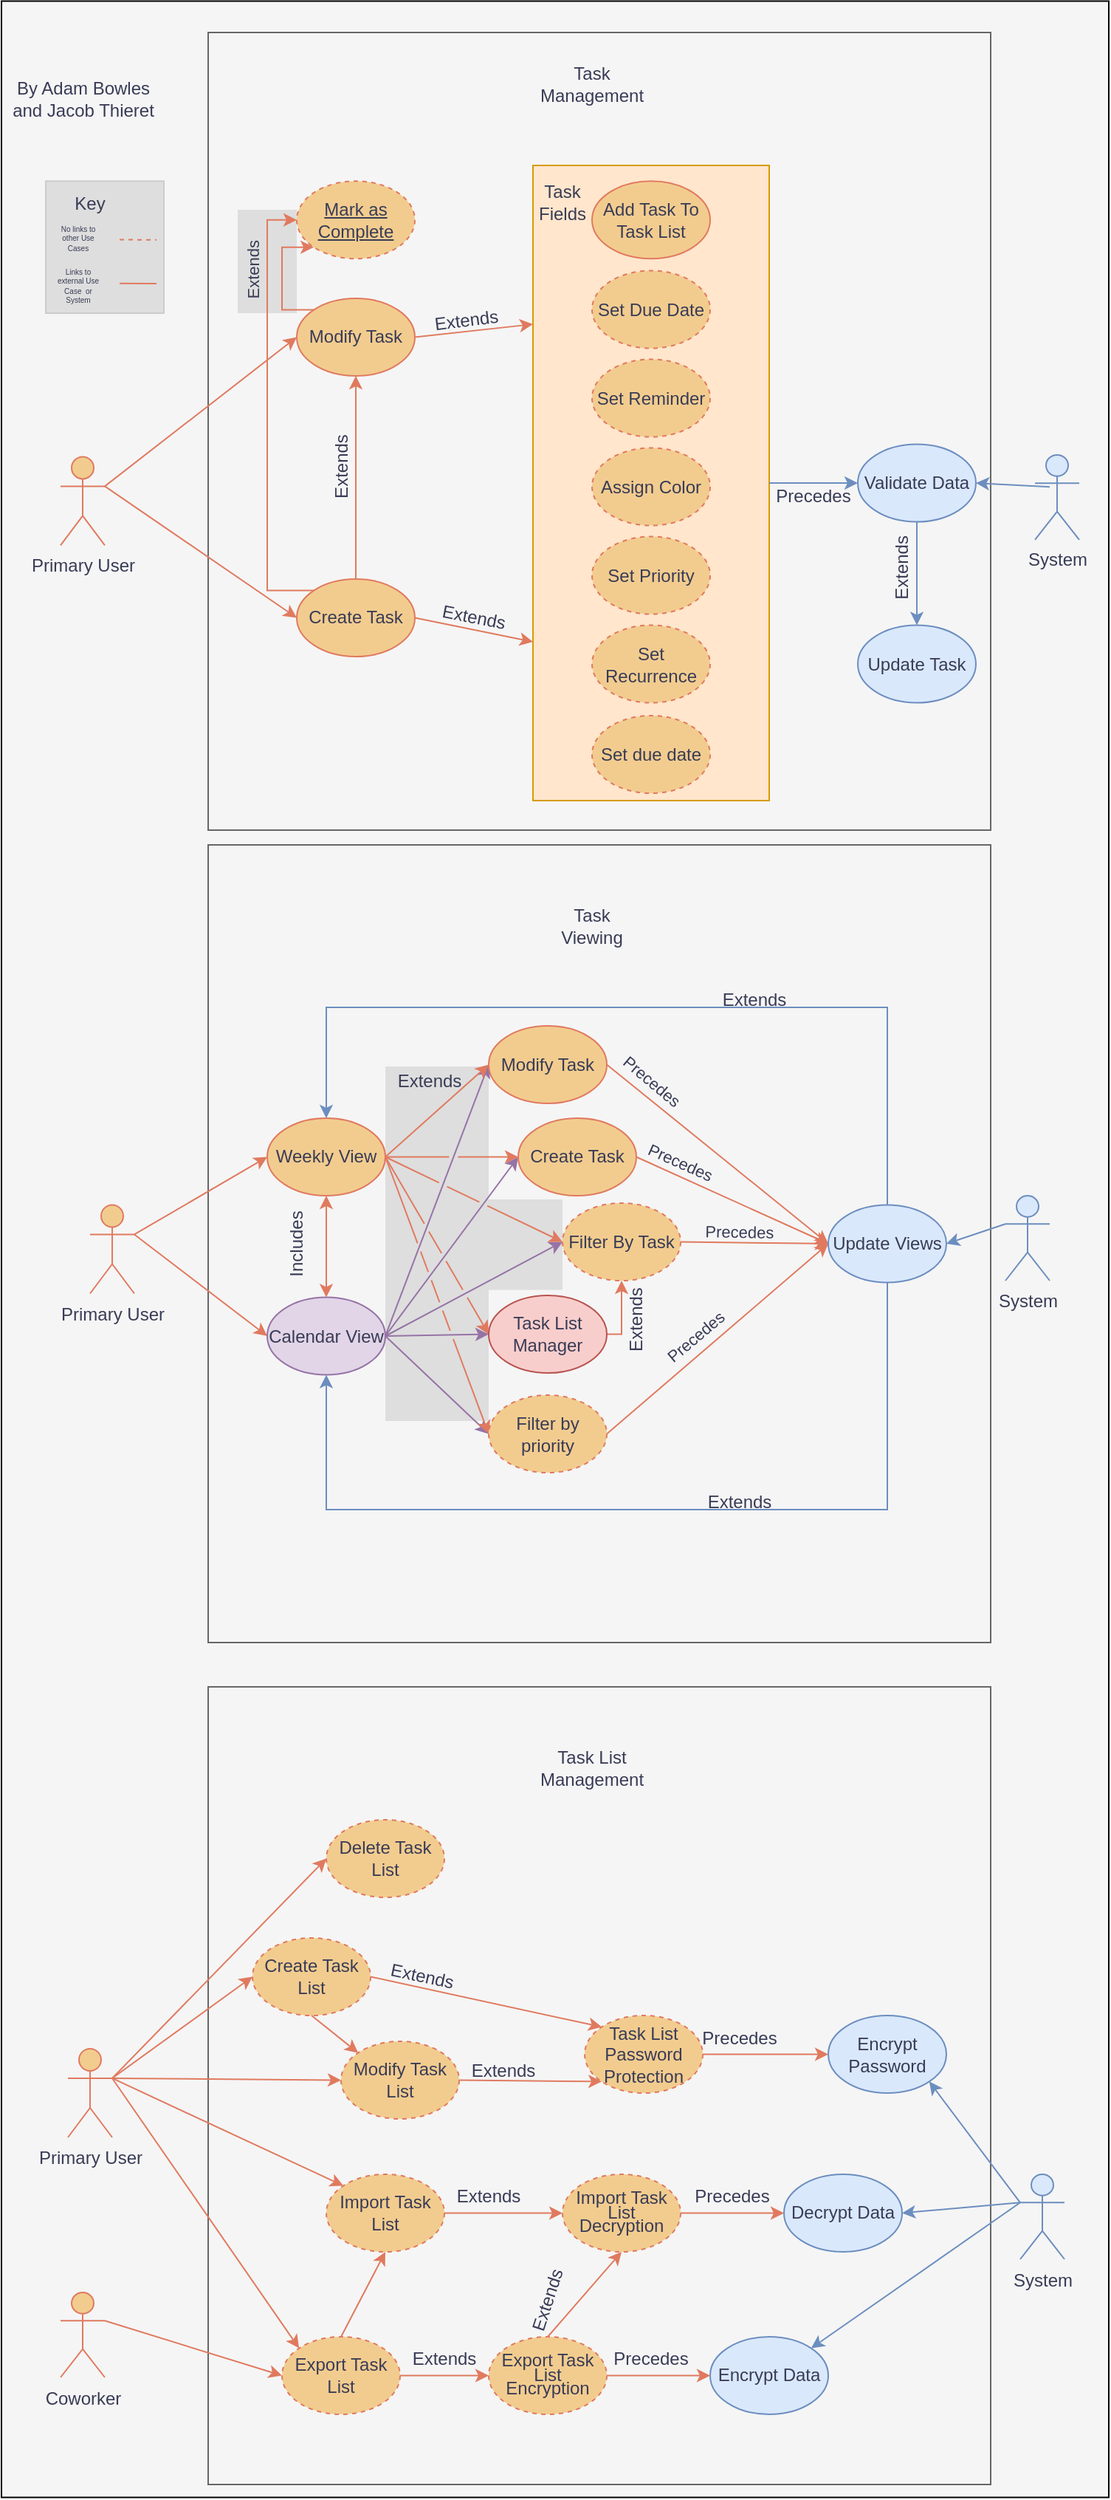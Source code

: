 <mxfile>
    <diagram name="Page-1" id="VKIfEj3mlDkRB5rRnX1B">
        <mxGraphModel dx="952" dy="1847" grid="1" gridSize="10" guides="1" tooltips="1" connect="1" arrows="1" fold="1" page="1" pageScale="1" pageWidth="850" pageHeight="1100" math="0" shadow="0">
            <root>
                <mxCell id="0"/>
                <mxCell id="1" parent="0"/>
                <mxCell id="zo8fXFX7OQxVQUgS2-ui-1" value="" style="rounded=0;whiteSpace=wrap;html=1;fillColor=#f5f5f5;fontColor=#333333;strokeColor=default;" parent="1" vertex="1">
                    <mxGeometry x="110" y="-11.25" width="750" height="1690" as="geometry"/>
                </mxCell>
                <mxCell id="Dv45MwDtuRTJTmWjP7hb-97" value="" style="rounded=0;whiteSpace=wrap;html=1;fillColor=#f5f5f5;fontColor=#333333;strokeColor=#666666;" parent="1" vertex="1">
                    <mxGeometry x="250" y="10" width="530" height="540" as="geometry"/>
                </mxCell>
                <mxCell id="Dv45MwDtuRTJTmWjP7hb-225" value="" style="rounded=0;whiteSpace=wrap;html=1;strokeColor=#d79b00;fillColor=#ffe6cc;" parent="1" vertex="1">
                    <mxGeometry x="470" y="100" width="160" height="430" as="geometry"/>
                </mxCell>
                <mxCell id="15" value="" style="rounded=0;whiteSpace=wrap;html=1;fillColor=#DEDEDE;fontColor=#333333;strokeColor=none;" vertex="1" parent="1">
                    <mxGeometry x="270" y="130" width="40" height="70" as="geometry"/>
                </mxCell>
                <mxCell id="Dv45MwDtuRTJTmWjP7hb-90" style="edgeStyle=none;rounded=0;orthogonalLoop=1;jettySize=auto;html=1;exitX=1;exitY=0.333;exitDx=0;exitDy=0;exitPerimeter=0;entryX=0;entryY=0.5;entryDx=0;entryDy=0;strokeColor=#E07A5F;fontColor=#393C56;fillColor=#F2CC8F;jumpStyle=gap;" parent="1" source="Dv45MwDtuRTJTmWjP7hb-3" target="Dv45MwDtuRTJTmWjP7hb-74" edge="1">
                    <mxGeometry relative="1" as="geometry"/>
                </mxCell>
                <mxCell id="Dv45MwDtuRTJTmWjP7hb-91" style="edgeStyle=none;rounded=0;orthogonalLoop=1;jettySize=auto;html=1;exitX=1;exitY=0.333;exitDx=0;exitDy=0;exitPerimeter=0;entryX=0;entryY=0.5;entryDx=0;entryDy=0;strokeColor=#E07A5F;fontColor=#393C56;fillColor=#F2CC8F;" parent="1" source="Dv45MwDtuRTJTmWjP7hb-3" target="Dv45MwDtuRTJTmWjP7hb-62" edge="1">
                    <mxGeometry relative="1" as="geometry"/>
                </mxCell>
                <mxCell id="Dv45MwDtuRTJTmWjP7hb-3" value="Primary User" style="shape=umlActor;verticalLabelPosition=bottom;verticalAlign=top;html=1;outlineConnect=0;labelBackgroundColor=none;fillColor=#F2CC8F;strokeColor=#E07A5F;fontColor=#393C56;" parent="1" vertex="1">
                    <mxGeometry x="150" y="297.19" width="30" height="60" as="geometry"/>
                </mxCell>
                <mxCell id="Dv45MwDtuRTJTmWjP7hb-89" style="edgeStyle=none;rounded=0;orthogonalLoop=1;jettySize=auto;html=1;exitX=0.5;exitY=0;exitDx=0;exitDy=0;entryX=0.5;entryY=1;entryDx=0;entryDy=0;strokeColor=#E07A5F;fontColor=#393C56;fillColor=#F2CC8F;" parent="1" source="Dv45MwDtuRTJTmWjP7hb-62" target="Dv45MwDtuRTJTmWjP7hb-74" edge="1">
                    <mxGeometry relative="1" as="geometry"/>
                </mxCell>
                <mxCell id="Dv45MwDtuRTJTmWjP7hb-221" style="edgeStyle=elbowEdgeStyle;rounded=0;orthogonalLoop=1;jettySize=auto;html=1;exitX=0;exitY=0;exitDx=0;exitDy=0;entryX=0;entryY=0.5;entryDx=0;entryDy=0;strokeColor=#E07A5F;fontColor=#393C56;startArrow=none;startFill=0;endArrow=classic;endFill=1;fillColor=#F2CC8F;" parent="1" source="Dv45MwDtuRTJTmWjP7hb-62" target="Dv45MwDtuRTJTmWjP7hb-73" edge="1">
                    <mxGeometry relative="1" as="geometry">
                        <Array as="points">
                            <mxPoint x="290" y="360"/>
                            <mxPoint x="280" y="210"/>
                            <mxPoint x="290" y="320"/>
                        </Array>
                    </mxGeometry>
                </mxCell>
                <mxCell id="14" value="Extends" style="edgeLabel;html=1;align=center;verticalAlign=middle;resizable=0;points=[];fontColor=#393C56;labelBackgroundColor=none;rotation=-90;" vertex="1" connectable="0" parent="Dv45MwDtuRTJTmWjP7hb-221">
                    <mxGeometry x="0.577" y="-3" relative="1" as="geometry">
                        <mxPoint x="-13" y="-10" as="offset"/>
                    </mxGeometry>
                </mxCell>
                <mxCell id="Dv45MwDtuRTJTmWjP7hb-229" style="edgeStyle=none;rounded=0;orthogonalLoop=1;jettySize=auto;html=1;exitX=1;exitY=0.5;exitDx=0;exitDy=0;entryX=0;entryY=0.75;entryDx=0;entryDy=0;strokeColor=#E07A5F;fontColor=#393C56;startArrow=none;startFill=0;endArrow=classic;endFill=1;fillColor=#F2CC8F;" parent="1" source="Dv45MwDtuRTJTmWjP7hb-62" target="Dv45MwDtuRTJTmWjP7hb-225" edge="1">
                    <mxGeometry relative="1" as="geometry"/>
                </mxCell>
                <mxCell id="Dv45MwDtuRTJTmWjP7hb-62" value="Create Task" style="ellipse;whiteSpace=wrap;html=1;strokeColor=#E07A5F;fontColor=#393C56;fillColor=#F2CC8F;" parent="1" vertex="1">
                    <mxGeometry x="310" y="380" width="80" height="52.5" as="geometry"/>
                </mxCell>
                <mxCell id="Dv45MwDtuRTJTmWjP7hb-63" value="Set due date" style="ellipse;whiteSpace=wrap;html=1;strokeColor=#E07A5F;fontColor=#393C56;fillColor=#F2CC8F;dashed=1;" parent="1" vertex="1">
                    <mxGeometry x="510" y="472.5" width="80" height="52.5" as="geometry"/>
                </mxCell>
                <mxCell id="Dv45MwDtuRTJTmWjP7hb-66" value="Set Recurrence" style="ellipse;whiteSpace=wrap;html=1;strokeColor=#E07A5F;fontColor=#393C56;fillColor=#F2CC8F;dashed=1;" parent="1" vertex="1">
                    <mxGeometry x="510" y="411.25" width="80" height="52.5" as="geometry"/>
                </mxCell>
                <mxCell id="Dv45MwDtuRTJTmWjP7hb-68" value="Set Priority" style="ellipse;whiteSpace=wrap;html=1;strokeColor=#E07A5F;fontColor=#393C56;fillColor=#F2CC8F;dashed=1;" parent="1" vertex="1">
                    <mxGeometry x="510" y="351.25" width="80" height="52.5" as="geometry"/>
                </mxCell>
                <mxCell id="Dv45MwDtuRTJTmWjP7hb-69" value="Assign Color" style="ellipse;whiteSpace=wrap;html=1;strokeColor=#E07A5F;fontColor=#393C56;fillColor=#F2CC8F;dashed=1;" parent="1" vertex="1">
                    <mxGeometry x="510" y="291.25" width="80" height="52.5" as="geometry"/>
                </mxCell>
                <mxCell id="Dv45MwDtuRTJTmWjP7hb-70" value="Set Reminder" style="ellipse;whiteSpace=wrap;html=1;strokeColor=#E07A5F;fontColor=#393C56;fillColor=#F2CC8F;dashed=1;" parent="1" vertex="1">
                    <mxGeometry x="510" y="231.25" width="80" height="52.5" as="geometry"/>
                </mxCell>
                <mxCell id="Dv45MwDtuRTJTmWjP7hb-71" value="Set Due Date" style="ellipse;whiteSpace=wrap;html=1;strokeColor=#E07A5F;fontColor=#393C56;fillColor=#F2CC8F;dashed=1;" parent="1" vertex="1">
                    <mxGeometry x="510" y="171.25" width="80" height="52.5" as="geometry"/>
                </mxCell>
                <mxCell id="Dv45MwDtuRTJTmWjP7hb-72" value="Add Task To Task List" style="ellipse;whiteSpace=wrap;html=1;strokeColor=#E07A5F;fontColor=#393C56;fillColor=#F2CC8F;" parent="1" vertex="1">
                    <mxGeometry x="510" y="110.63" width="80" height="52.5" as="geometry"/>
                </mxCell>
                <mxCell id="Dv45MwDtuRTJTmWjP7hb-73" value="Mark as Complete" style="ellipse;whiteSpace=wrap;html=1;strokeColor=#E07A5F;fontColor=#393C56;fillColor=#F2CC8F;fontStyle=4;dashed=1;" parent="1" vertex="1">
                    <mxGeometry x="310" y="110.63" width="80" height="52.5" as="geometry"/>
                </mxCell>
                <mxCell id="Dv45MwDtuRTJTmWjP7hb-222" style="edgeStyle=elbowEdgeStyle;rounded=0;orthogonalLoop=1;jettySize=auto;html=1;exitX=0;exitY=0;exitDx=0;exitDy=0;strokeColor=#E07A5F;fontColor=#393C56;startArrow=none;startFill=0;endArrow=classic;endFill=1;fillColor=#F2CC8F;entryX=0;entryY=1;entryDx=0;entryDy=0;" parent="1" source="Dv45MwDtuRTJTmWjP7hb-74" target="Dv45MwDtuRTJTmWjP7hb-73" edge="1">
                    <mxGeometry relative="1" as="geometry">
                        <mxPoint x="310.0" y="210" as="targetPoint"/>
                        <Array as="points">
                            <mxPoint x="300" y="180"/>
                        </Array>
                    </mxGeometry>
                </mxCell>
                <mxCell id="Dv45MwDtuRTJTmWjP7hb-227" style="rounded=0;orthogonalLoop=1;jettySize=auto;html=1;exitX=1;exitY=0.5;exitDx=0;exitDy=0;entryX=0;entryY=0.25;entryDx=0;entryDy=0;strokeColor=#E07A5F;fontColor=#393C56;startArrow=none;startFill=0;endArrow=classic;endFill=1;fillColor=#F2CC8F;" parent="1" source="Dv45MwDtuRTJTmWjP7hb-74" target="Dv45MwDtuRTJTmWjP7hb-225" edge="1">
                    <mxGeometry relative="1" as="geometry"/>
                </mxCell>
                <mxCell id="Dv45MwDtuRTJTmWjP7hb-74" value="&lt;font color=&quot;#393c56&quot;&gt;Modify Task&lt;/font&gt;" style="ellipse;whiteSpace=wrap;html=1;strokeColor=#E07A5F;fillColor=#F2CC8F;fontColor=#393C56;" parent="1" vertex="1">
                    <mxGeometry x="310" y="190" width="80" height="52.5" as="geometry"/>
                </mxCell>
                <mxCell id="Dv45MwDtuRTJTmWjP7hb-98" value="Task Management" style="text;html=1;strokeColor=none;fillColor=none;align=center;verticalAlign=middle;whiteSpace=wrap;rounded=0;fontColor=#393C56;" parent="1" vertex="1">
                    <mxGeometry x="480" y="30" width="60" height="30" as="geometry"/>
                </mxCell>
                <mxCell id="Dv45MwDtuRTJTmWjP7hb-105" value="" style="rounded=0;whiteSpace=wrap;html=1;fillColor=#f5f5f5;fontColor=#333333;strokeColor=#666666;" parent="1" vertex="1">
                    <mxGeometry x="250" y="560" width="530" height="540" as="geometry"/>
                </mxCell>
                <mxCell id="Dv45MwDtuRTJTmWjP7hb-106" value="Task Viewing" style="text;html=1;strokeColor=none;fillColor=none;align=center;verticalAlign=middle;whiteSpace=wrap;rounded=0;fontColor=#393C56;" parent="1" vertex="1">
                    <mxGeometry x="480" y="600" width="60" height="30" as="geometry"/>
                </mxCell>
                <mxCell id="2" value="" style="rounded=0;whiteSpace=wrap;html=1;fillColor=#DEDEDE;fontColor=#333333;strokeColor=none;" vertex="1" parent="1">
                    <mxGeometry x="420" y="800" width="70" height="61.25" as="geometry"/>
                </mxCell>
                <mxCell id="Dv45MwDtuRTJTmWjP7hb-126" style="edgeStyle=none;rounded=1;orthogonalLoop=1;jettySize=auto;html=1;exitX=1;exitY=0.333;exitDx=0;exitDy=0;exitPerimeter=0;entryX=0;entryY=0.5;entryDx=0;entryDy=0;strokeColor=#E07A5F;fontColor=#393C56;startArrow=none;startFill=0;fillColor=#F2CC8F;jumpStyle=gap;" parent="1" source="Dv45MwDtuRTJTmWjP7hb-107" target="Dv45MwDtuRTJTmWjP7hb-109" edge="1">
                    <mxGeometry relative="1" as="geometry"/>
                </mxCell>
                <mxCell id="Dv45MwDtuRTJTmWjP7hb-127" style="edgeStyle=none;rounded=1;orthogonalLoop=1;jettySize=auto;html=1;exitX=1;exitY=0.333;exitDx=0;exitDy=0;exitPerimeter=0;entryX=0;entryY=0.5;entryDx=0;entryDy=0;strokeColor=#E07A5F;fontColor=#393C56;startArrow=none;startFill=0;fillColor=#F2CC8F;" parent="1" source="Dv45MwDtuRTJTmWjP7hb-107" target="Dv45MwDtuRTJTmWjP7hb-108" edge="1">
                    <mxGeometry relative="1" as="geometry"/>
                </mxCell>
                <mxCell id="Dv45MwDtuRTJTmWjP7hb-107" value="Primary User" style="shape=umlActor;verticalLabelPosition=bottom;verticalAlign=top;html=1;outlineConnect=0;labelBackgroundColor=none;fillColor=#F2CC8F;strokeColor=#E07A5F;fontColor=#393C56;" parent="1" vertex="1">
                    <mxGeometry x="170" y="803.75" width="30" height="60" as="geometry"/>
                </mxCell>
                <mxCell id="a6VTtxVTpwLwu77wF2ku-10" value="" style="rounded=0;whiteSpace=wrap;html=1;fillColor=#DEDEDE;fontColor=#333333;strokeColor=none;" parent="1" vertex="1">
                    <mxGeometry x="370" y="710" width="70" height="240" as="geometry"/>
                </mxCell>
                <mxCell id="Dv45MwDtuRTJTmWjP7hb-121" style="edgeStyle=none;rounded=1;orthogonalLoop=1;jettySize=auto;html=1;exitX=1;exitY=0.5;exitDx=0;exitDy=0;entryX=0;entryY=0.5;entryDx=0;entryDy=0;strokeColor=#9673a6;fontColor=#393C56;startArrow=none;startFill=0;fillColor=#e1d5e7;" parent="1" source="Dv45MwDtuRTJTmWjP7hb-108" target="Dv45MwDtuRTJTmWjP7hb-114" edge="1">
                    <mxGeometry relative="1" as="geometry"/>
                </mxCell>
                <mxCell id="Dv45MwDtuRTJTmWjP7hb-122" style="edgeStyle=none;rounded=1;orthogonalLoop=1;jettySize=auto;html=1;exitX=1;exitY=0.5;exitDx=0;exitDy=0;strokeColor=#9673a6;fontColor=#393C56;startArrow=none;startFill=0;fillColor=#e1d5e7;entryX=0;entryY=0.5;entryDx=0;entryDy=0;" parent="1" source="Dv45MwDtuRTJTmWjP7hb-108" edge="1" target="Dv45MwDtuRTJTmWjP7hb-113">
                    <mxGeometry relative="1" as="geometry">
                        <mxPoint x="440" y="770.0" as="targetPoint"/>
                    </mxGeometry>
                </mxCell>
                <mxCell id="Dv45MwDtuRTJTmWjP7hb-123" style="edgeStyle=none;rounded=1;orthogonalLoop=1;jettySize=auto;html=1;exitX=1;exitY=0.5;exitDx=0;exitDy=0;entryX=0;entryY=0.5;entryDx=0;entryDy=0;strokeColor=#9673a6;fontColor=#393C56;startArrow=none;startFill=0;fillColor=#e1d5e7;" parent="1" source="Dv45MwDtuRTJTmWjP7hb-108" target="Dv45MwDtuRTJTmWjP7hb-111" edge="1">
                    <mxGeometry relative="1" as="geometry"/>
                </mxCell>
                <mxCell id="Dv45MwDtuRTJTmWjP7hb-124" style="edgeStyle=none;rounded=1;orthogonalLoop=1;jettySize=auto;html=1;exitX=1;exitY=0.5;exitDx=0;exitDy=0;entryX=0;entryY=0.5;entryDx=0;entryDy=0;strokeColor=#9673a6;fontColor=#393C56;startArrow=none;startFill=0;fillColor=#e1d5e7;" parent="1" source="Dv45MwDtuRTJTmWjP7hb-108" target="Dv45MwDtuRTJTmWjP7hb-110" edge="1">
                    <mxGeometry relative="1" as="geometry"/>
                </mxCell>
                <mxCell id="Dv45MwDtuRTJTmWjP7hb-125" style="edgeStyle=none;rounded=1;orthogonalLoop=1;jettySize=auto;html=1;exitX=1;exitY=0.5;exitDx=0;exitDy=0;entryX=0;entryY=0.5;entryDx=0;entryDy=0;strokeColor=#9673a6;fontColor=#393C56;startArrow=none;startFill=0;fillColor=#e1d5e7;" parent="1" source="Dv45MwDtuRTJTmWjP7hb-108" target="Dv45MwDtuRTJTmWjP7hb-112" edge="1">
                    <mxGeometry relative="1" as="geometry"/>
                </mxCell>
                <mxCell id="Dv45MwDtuRTJTmWjP7hb-108" value="&lt;font color=&quot;#393c56&quot;&gt;Calendar View&lt;/font&gt;" style="ellipse;whiteSpace=wrap;html=1;strokeColor=#9673a6;fillColor=#e1d5e7;" parent="1" vertex="1">
                    <mxGeometry x="290" y="866.25" width="80" height="52.5" as="geometry"/>
                </mxCell>
                <mxCell id="Dv45MwDtuRTJTmWjP7hb-115" style="edgeStyle=none;rounded=0;orthogonalLoop=1;jettySize=auto;html=1;exitX=1;exitY=0.5;exitDx=0;exitDy=0;entryX=0;entryY=0.5;entryDx=0;entryDy=0;strokeColor=#E07A5F;fontColor=#393C56;fillColor=#F2CC8F;" parent="1" source="Dv45MwDtuRTJTmWjP7hb-109" target="Dv45MwDtuRTJTmWjP7hb-114" edge="1">
                    <mxGeometry relative="1" as="geometry"/>
                </mxCell>
                <mxCell id="Dv45MwDtuRTJTmWjP7hb-116" style="edgeStyle=none;rounded=0;orthogonalLoop=1;jettySize=auto;html=1;exitX=1;exitY=0.5;exitDx=0;exitDy=0;entryX=0;entryY=0.5;entryDx=0;entryDy=0;strokeColor=#E07A5F;fontColor=#393C56;fillColor=#F2CC8F;jumpStyle=gap;" parent="1" source="Dv45MwDtuRTJTmWjP7hb-109" target="Dv45MwDtuRTJTmWjP7hb-113" edge="1">
                    <mxGeometry relative="1" as="geometry"/>
                </mxCell>
                <mxCell id="Dv45MwDtuRTJTmWjP7hb-117" style="edgeStyle=none;rounded=0;orthogonalLoop=1;jettySize=auto;html=1;exitX=1;exitY=0.5;exitDx=0;exitDy=0;entryX=0;entryY=0.5;entryDx=0;entryDy=0;strokeColor=#E07A5F;fontColor=#393C56;fillColor=#F2CC8F;jumpStyle=gap;" parent="1" source="Dv45MwDtuRTJTmWjP7hb-109" target="Dv45MwDtuRTJTmWjP7hb-111" edge="1">
                    <mxGeometry relative="1" as="geometry"/>
                </mxCell>
                <mxCell id="Dv45MwDtuRTJTmWjP7hb-118" style="edgeStyle=none;rounded=0;orthogonalLoop=1;jettySize=auto;html=1;exitX=1;exitY=0.5;exitDx=0;exitDy=0;entryX=0;entryY=0.5;entryDx=0;entryDy=0;strokeColor=#E07A5F;fontColor=#393C56;fillColor=#F2CC8F;jumpStyle=gap;" parent="1" source="Dv45MwDtuRTJTmWjP7hb-109" target="Dv45MwDtuRTJTmWjP7hb-110" edge="1">
                    <mxGeometry relative="1" as="geometry"/>
                </mxCell>
                <mxCell id="Dv45MwDtuRTJTmWjP7hb-119" style="edgeStyle=none;rounded=0;orthogonalLoop=1;jettySize=auto;html=1;exitX=1;exitY=0.5;exitDx=0;exitDy=0;entryX=0;entryY=0.5;entryDx=0;entryDy=0;strokeColor=#E07A5F;fontColor=#393C56;fillColor=#F2CC8F;jumpStyle=gap;" parent="1" source="Dv45MwDtuRTJTmWjP7hb-109" target="Dv45MwDtuRTJTmWjP7hb-112" edge="1">
                    <mxGeometry relative="1" as="geometry"/>
                </mxCell>
                <mxCell id="Dv45MwDtuRTJTmWjP7hb-120" style="edgeStyle=none;rounded=0;orthogonalLoop=1;jettySize=auto;html=1;exitX=0.5;exitY=1;exitDx=0;exitDy=0;entryX=0.5;entryY=0;entryDx=0;entryDy=0;strokeColor=#E07A5F;fontColor=#393C56;fillColor=#F2CC8F;startArrow=classic;startFill=1;" parent="1" source="Dv45MwDtuRTJTmWjP7hb-109" target="Dv45MwDtuRTJTmWjP7hb-108" edge="1">
                    <mxGeometry relative="1" as="geometry"/>
                </mxCell>
                <mxCell id="Dv45MwDtuRTJTmWjP7hb-109" value="Weekly View" style="ellipse;whiteSpace=wrap;html=1;strokeColor=#E07A5F;fontColor=#393C56;fillColor=#F2CC8F;" parent="1" vertex="1">
                    <mxGeometry x="290" y="745" width="80" height="52.5" as="geometry"/>
                </mxCell>
                <mxCell id="Dv45MwDtuRTJTmWjP7hb-128" style="edgeStyle=orthogonalEdgeStyle;rounded=0;orthogonalLoop=1;jettySize=auto;html=1;exitX=1;exitY=0.5;exitDx=0;exitDy=0;entryX=0.5;entryY=1;entryDx=0;entryDy=0;strokeColor=#E07A5F;fontColor=#393C56;startArrow=none;startFill=0;fillColor=#F2CC8F;" parent="1" source="Dv45MwDtuRTJTmWjP7hb-110" target="Dv45MwDtuRTJTmWjP7hb-111" edge="1">
                    <mxGeometry relative="1" as="geometry"/>
                </mxCell>
                <mxCell id="Dv45MwDtuRTJTmWjP7hb-110" value="&lt;font color=&quot;#393c56&quot;&gt;Task List Manager&lt;/font&gt;" style="ellipse;whiteSpace=wrap;html=1;strokeColor=#b85450;fillColor=#f8cecc;" parent="1" vertex="1">
                    <mxGeometry x="440" y="865" width="80" height="52.5" as="geometry"/>
                </mxCell>
                <mxCell id="Dv45MwDtuRTJTmWjP7hb-238" value="" style="edgeStyle=none;rounded=0;orthogonalLoop=1;jettySize=auto;html=1;exitX=1;exitY=0.5;exitDx=0;exitDy=0;strokeColor=#E07A5F;fontColor=#393C56;startArrow=none;startFill=0;endArrow=classic;endFill=1;fillColor=#F2CC8F;entryX=0;entryY=0.5;entryDx=0;entryDy=0;" parent="1" source="Dv45MwDtuRTJTmWjP7hb-111" target="Dv45MwDtuRTJTmWjP7hb-235" edge="1">
                    <mxGeometry relative="1" as="geometry">
                        <mxPoint x="630" y="829.174" as="targetPoint"/>
                    </mxGeometry>
                </mxCell>
                <mxCell id="Dv45MwDtuRTJTmWjP7hb-111" value="Filter By Task" style="ellipse;whiteSpace=wrap;html=1;strokeColor=#E07A5F;fontColor=#393C56;fillColor=#F2CC8F;dashed=1;" parent="1" vertex="1">
                    <mxGeometry x="490" y="802.5" width="80" height="52.5" as="geometry"/>
                </mxCell>
                <mxCell id="Dv45MwDtuRTJTmWjP7hb-239" value="" style="edgeStyle=none;rounded=0;orthogonalLoop=1;jettySize=auto;html=1;exitX=1;exitY=0.5;exitDx=0;exitDy=0;entryX=0;entryY=0.5;entryDx=0;entryDy=0;strokeColor=#E07A5F;fontColor=#393C56;startArrow=none;startFill=0;endArrow=classic;endFill=1;fillColor=#F2CC8F;" parent="1" source="Dv45MwDtuRTJTmWjP7hb-112" target="Dv45MwDtuRTJTmWjP7hb-235" edge="1">
                    <mxGeometry relative="1" as="geometry"/>
                </mxCell>
                <mxCell id="Dv45MwDtuRTJTmWjP7hb-112" value="Filter by priority" style="ellipse;whiteSpace=wrap;html=1;strokeColor=#E07A5F;fontColor=#393C56;fillColor=#F2CC8F;dashed=1;" parent="1" vertex="1">
                    <mxGeometry x="440" y="932.5" width="80" height="52.5" as="geometry"/>
                </mxCell>
                <mxCell id="Dv45MwDtuRTJTmWjP7hb-237" style="edgeStyle=none;rounded=0;orthogonalLoop=1;jettySize=auto;html=1;exitX=1;exitY=0.5;exitDx=0;exitDy=0;entryX=0;entryY=0.5;entryDx=0;entryDy=0;strokeColor=#E07A5F;fontColor=#393C56;startArrow=none;startFill=0;endArrow=classic;endFill=1;fillColor=#F2CC8F;" parent="1" source="Dv45MwDtuRTJTmWjP7hb-113" target="Dv45MwDtuRTJTmWjP7hb-235" edge="1">
                    <mxGeometry relative="1" as="geometry"/>
                </mxCell>
                <mxCell id="Dv45MwDtuRTJTmWjP7hb-113" value="&lt;font color=&quot;#393c56&quot;&gt;Create Task&lt;/font&gt;" style="ellipse;whiteSpace=wrap;html=1;strokeColor=#E07A5F;fillColor=#F2CC8F;fontColor=#393C56;" parent="1" vertex="1">
                    <mxGeometry x="460" y="745" width="80" height="52.5" as="geometry"/>
                </mxCell>
                <mxCell id="Dv45MwDtuRTJTmWjP7hb-236" style="edgeStyle=none;rounded=0;orthogonalLoop=1;jettySize=auto;html=1;exitX=1;exitY=0.5;exitDx=0;exitDy=0;entryX=0;entryY=0.5;entryDx=0;entryDy=0;strokeColor=#E07A5F;fontColor=#393C56;startArrow=none;startFill=0;endArrow=classic;endFill=1;fillColor=#F2CC8F;" parent="1" source="Dv45MwDtuRTJTmWjP7hb-114" target="Dv45MwDtuRTJTmWjP7hb-235" edge="1">
                    <mxGeometry relative="1" as="geometry"/>
                </mxCell>
                <mxCell id="Dv45MwDtuRTJTmWjP7hb-249" value="&lt;span style=&quot;&quot;&gt;Precedes&lt;/span&gt;" style="edgeLabel;html=1;align=center;verticalAlign=middle;resizable=0;points=[];fontColor=#393C56;labelBackgroundColor=none;rotation=40;" parent="Dv45MwDtuRTJTmWjP7hb-236" vertex="1" connectable="0">
                    <mxGeometry x="-0.335" y="4" relative="1" as="geometry">
                        <mxPoint x="-22" y="-26" as="offset"/>
                    </mxGeometry>
                </mxCell>
                <mxCell id="Dv45MwDtuRTJTmWjP7hb-114" value="&lt;font color=&quot;#393c56&quot;&gt;Modify Task&lt;/font&gt;" style="ellipse;whiteSpace=wrap;html=1;strokeColor=#E07A5F;fillColor=#F2CC8F;fontColor=#393C56;" parent="1" vertex="1">
                    <mxGeometry x="440" y="682.5" width="80" height="52.5" as="geometry"/>
                </mxCell>
                <mxCell id="Dv45MwDtuRTJTmWjP7hb-129" value="" style="rounded=0;whiteSpace=wrap;html=1;fillColor=#f5f5f5;fontColor=#333333;strokeColor=#666666;" parent="1" vertex="1">
                    <mxGeometry x="250" y="1130" width="530" height="540" as="geometry"/>
                </mxCell>
                <mxCell id="Dv45MwDtuRTJTmWjP7hb-130" value="Task List Management" style="text;html=1;strokeColor=none;fillColor=none;align=center;verticalAlign=middle;whiteSpace=wrap;rounded=0;fontColor=#393C56;" parent="1" vertex="1">
                    <mxGeometry x="480" y="1170" width="60" height="30" as="geometry"/>
                </mxCell>
                <mxCell id="Dv45MwDtuRTJTmWjP7hb-171" style="edgeStyle=none;rounded=0;orthogonalLoop=1;jettySize=auto;html=1;exitX=1;exitY=0.333;exitDx=0;exitDy=0;exitPerimeter=0;entryX=0;entryY=0;entryDx=0;entryDy=0;strokeColor=#E07A5F;fontColor=#393C56;startArrow=none;startFill=0;fillColor=#F2CC8F;" parent="1" source="Dv45MwDtuRTJTmWjP7hb-133" target="Dv45MwDtuRTJTmWjP7hb-157" edge="1">
                    <mxGeometry relative="1" as="geometry"/>
                </mxCell>
                <mxCell id="Dv45MwDtuRTJTmWjP7hb-179" style="edgeStyle=none;rounded=0;orthogonalLoop=1;jettySize=auto;html=1;exitX=1;exitY=0.333;exitDx=0;exitDy=0;exitPerimeter=0;entryX=0;entryY=0.5;entryDx=0;entryDy=0;strokeColor=#E07A5F;fontColor=#393C56;startArrow=none;startFill=0;fillColor=#F2CC8F;" parent="1" source="Dv45MwDtuRTJTmWjP7hb-133" target="Dv45MwDtuRTJTmWjP7hb-154" edge="1">
                    <mxGeometry relative="1" as="geometry"/>
                </mxCell>
                <mxCell id="Dv45MwDtuRTJTmWjP7hb-180" style="edgeStyle=none;rounded=0;orthogonalLoop=1;jettySize=auto;html=1;exitX=1;exitY=0.333;exitDx=0;exitDy=0;exitPerimeter=0;entryX=0;entryY=0.5;entryDx=0;entryDy=0;strokeColor=#E07A5F;fontColor=#393C56;startArrow=none;startFill=0;fillColor=#F2CC8F;" parent="1" source="Dv45MwDtuRTJTmWjP7hb-133" target="Dv45MwDtuRTJTmWjP7hb-156" edge="1">
                    <mxGeometry relative="1" as="geometry"/>
                </mxCell>
                <mxCell id="Dv45MwDtuRTJTmWjP7hb-181" style="edgeStyle=none;rounded=0;orthogonalLoop=1;jettySize=auto;html=1;exitX=1;exitY=0.333;exitDx=0;exitDy=0;exitPerimeter=0;entryX=0;entryY=0;entryDx=0;entryDy=0;strokeColor=#E07A5F;fontColor=#393C56;startArrow=none;startFill=0;fillColor=#F2CC8F;" parent="1" source="Dv45MwDtuRTJTmWjP7hb-133" target="Dv45MwDtuRTJTmWjP7hb-158" edge="1">
                    <mxGeometry relative="1" as="geometry"/>
                </mxCell>
                <mxCell id="Dv45MwDtuRTJTmWjP7hb-133" value="Primary User" style="shape=umlActor;verticalLabelPosition=bottom;verticalAlign=top;html=1;outlineConnect=0;labelBackgroundColor=none;fillColor=#F2CC8F;strokeColor=#E07A5F;fontColor=#393C56;" parent="1" vertex="1">
                    <mxGeometry x="155" y="1375" width="30" height="60" as="geometry"/>
                </mxCell>
                <mxCell id="Dv45MwDtuRTJTmWjP7hb-172" style="edgeStyle=none;rounded=0;orthogonalLoop=1;jettySize=auto;html=1;exitX=1;exitY=0.5;exitDx=0;exitDy=0;entryX=0;entryY=0;entryDx=0;entryDy=0;strokeColor=#E07A5F;fontColor=#393C56;startArrow=none;startFill=0;fillColor=#F2CC8F;" parent="1" source="Dv45MwDtuRTJTmWjP7hb-154" target="Dv45MwDtuRTJTmWjP7hb-161" edge="1">
                    <mxGeometry relative="1" as="geometry"/>
                </mxCell>
                <mxCell id="Dv45MwDtuRTJTmWjP7hb-154" value="Create Task List" style="ellipse;whiteSpace=wrap;html=1;strokeColor=#E07A5F;fontColor=#393C56;fillColor=#F2CC8F;dashed=1;" parent="1" vertex="1">
                    <mxGeometry x="280" y="1300" width="80" height="52.5" as="geometry"/>
                </mxCell>
                <mxCell id="Dv45MwDtuRTJTmWjP7hb-173" style="edgeStyle=none;rounded=0;orthogonalLoop=1;jettySize=auto;html=1;exitX=1;exitY=0.5;exitDx=0;exitDy=0;entryX=0;entryY=1;entryDx=0;entryDy=0;strokeColor=#E07A5F;fontColor=#393C56;startArrow=none;startFill=0;fillColor=#F2CC8F;" parent="1" source="Dv45MwDtuRTJTmWjP7hb-155" target="Dv45MwDtuRTJTmWjP7hb-161" edge="1">
                    <mxGeometry relative="1" as="geometry"/>
                </mxCell>
                <mxCell id="Dv45MwDtuRTJTmWjP7hb-155" value="Modify Task List" style="ellipse;whiteSpace=wrap;html=1;strokeColor=#E07A5F;fontColor=#393C56;fillColor=#F2CC8F;shadow=0;dashed=1;" parent="1" vertex="1">
                    <mxGeometry x="340" y="1370" width="80" height="52.5" as="geometry"/>
                </mxCell>
                <mxCell id="Dv45MwDtuRTJTmWjP7hb-156" value="Delete Task List" style="ellipse;whiteSpace=wrap;html=1;strokeColor=#E07A5F;fontColor=#393C56;fillColor=#F2CC8F;dashed=1;" parent="1" vertex="1">
                    <mxGeometry x="330" y="1220" width="80" height="52.5" as="geometry"/>
                </mxCell>
                <mxCell id="Dv45MwDtuRTJTmWjP7hb-185" style="edgeStyle=none;rounded=0;orthogonalLoop=1;jettySize=auto;html=1;exitX=1;exitY=0.5;exitDx=0;exitDy=0;entryX=0;entryY=0.5;entryDx=0;entryDy=0;strokeColor=#E07A5F;fontColor=#393C56;startArrow=none;startFill=0;fillColor=#F2CC8F;" parent="1" source="Dv45MwDtuRTJTmWjP7hb-157" target="Dv45MwDtuRTJTmWjP7hb-159" edge="1">
                    <mxGeometry relative="1" as="geometry"/>
                </mxCell>
                <mxCell id="6" style="edgeStyle=none;html=1;exitX=0.5;exitY=0;exitDx=0;exitDy=0;entryX=0.5;entryY=1;entryDx=0;entryDy=0;strokeColor=#E07A5F;fontColor=#393C56;rounded=0;startArrow=none;startFill=0;fillColor=#F2CC8F;" edge="1" parent="1" source="Dv45MwDtuRTJTmWjP7hb-157" target="Dv45MwDtuRTJTmWjP7hb-158">
                    <mxGeometry relative="1" as="geometry"/>
                </mxCell>
                <mxCell id="Dv45MwDtuRTJTmWjP7hb-157" value="Export Task List" style="ellipse;whiteSpace=wrap;html=1;strokeColor=#E07A5F;fontColor=#393C56;fillColor=#F2CC8F;dashed=1;" parent="1" vertex="1">
                    <mxGeometry x="300" y="1570" width="80" height="52.5" as="geometry"/>
                </mxCell>
                <mxCell id="Dv45MwDtuRTJTmWjP7hb-174" style="edgeStyle=none;rounded=0;orthogonalLoop=1;jettySize=auto;html=1;exitX=1;exitY=0.5;exitDx=0;exitDy=0;entryX=0;entryY=0.5;entryDx=0;entryDy=0;strokeColor=#E07A5F;fontColor=#393C56;startArrow=none;startFill=0;fillColor=#F2CC8F;" parent="1" source="Dv45MwDtuRTJTmWjP7hb-158" target="Dv45MwDtuRTJTmWjP7hb-160" edge="1">
                    <mxGeometry relative="1" as="geometry"/>
                </mxCell>
                <mxCell id="Dv45MwDtuRTJTmWjP7hb-158" value="Import Task List" style="ellipse;whiteSpace=wrap;html=1;strokeColor=#E07A5F;fontColor=#393C56;fillColor=#F2CC8F;dashed=1;" parent="1" vertex="1">
                    <mxGeometry x="330" y="1460" width="80" height="52.5" as="geometry"/>
                </mxCell>
                <mxCell id="Dv45MwDtuRTJTmWjP7hb-183" style="edgeStyle=none;rounded=0;orthogonalLoop=1;jettySize=auto;html=1;exitX=0.5;exitY=0;exitDx=0;exitDy=0;entryX=0.5;entryY=1;entryDx=0;entryDy=0;strokeColor=#E07A5F;fontColor=#393C56;startArrow=none;startFill=0;fillColor=#F2CC8F;" parent="1" source="Dv45MwDtuRTJTmWjP7hb-159" target="Dv45MwDtuRTJTmWjP7hb-160" edge="1">
                    <mxGeometry relative="1" as="geometry"/>
                </mxCell>
                <mxCell id="Dv45MwDtuRTJTmWjP7hb-204" style="edgeStyle=none;rounded=0;orthogonalLoop=1;jettySize=auto;html=1;exitX=1;exitY=0.5;exitDx=0;exitDy=0;entryX=0;entryY=0.5;entryDx=0;entryDy=0;strokeColor=#E07A5F;fontColor=#393C56;startArrow=none;startFill=0;fillColor=#F2CC8F;" parent="1" source="Dv45MwDtuRTJTmWjP7hb-159" target="Dv45MwDtuRTJTmWjP7hb-186" edge="1">
                    <mxGeometry relative="1" as="geometry"/>
                </mxCell>
                <mxCell id="Dv45MwDtuRTJTmWjP7hb-159" value="&lt;p style=&quot;line-height: 80%;&quot;&gt;Export Task List Encryption&lt;/p&gt;" style="ellipse;whiteSpace=wrap;html=1;strokeColor=#E07A5F;fontColor=#393C56;fillColor=#F2CC8F;dashed=1;" parent="1" vertex="1">
                    <mxGeometry x="440" y="1570" width="80" height="52.5" as="geometry"/>
                </mxCell>
                <mxCell id="Dv45MwDtuRTJTmWjP7hb-205" style="edgeStyle=none;rounded=0;orthogonalLoop=1;jettySize=auto;html=1;exitX=1;exitY=0.5;exitDx=0;exitDy=0;entryX=0;entryY=0.5;entryDx=0;entryDy=0;strokeColor=#E07A5F;fontColor=#393C56;startArrow=none;startFill=0;fillColor=#F2CC8F;" parent="1" source="Dv45MwDtuRTJTmWjP7hb-160" target="Dv45MwDtuRTJTmWjP7hb-187" edge="1">
                    <mxGeometry relative="1" as="geometry"/>
                </mxCell>
                <mxCell id="Dv45MwDtuRTJTmWjP7hb-160" value="&lt;p style=&quot;line-height: 80%;&quot;&gt;Import Task List Decryption&lt;/p&gt;" style="ellipse;whiteSpace=wrap;html=1;strokeColor=#E07A5F;fontColor=#393C56;fillColor=#F2CC8F;dashed=1;" parent="1" vertex="1">
                    <mxGeometry x="490" y="1460" width="80" height="52.5" as="geometry"/>
                </mxCell>
                <mxCell id="Dv45MwDtuRTJTmWjP7hb-203" style="edgeStyle=none;rounded=0;orthogonalLoop=1;jettySize=auto;html=1;exitX=1;exitY=0.5;exitDx=0;exitDy=0;entryX=0;entryY=0.5;entryDx=0;entryDy=0;strokeColor=#E07A5F;fontColor=#393C56;startArrow=none;startFill=0;fillColor=#F2CC8F;" parent="1" source="Dv45MwDtuRTJTmWjP7hb-161" target="Dv45MwDtuRTJTmWjP7hb-188" edge="1">
                    <mxGeometry relative="1" as="geometry"/>
                </mxCell>
                <mxCell id="Dv45MwDtuRTJTmWjP7hb-161" value="Task List Password Protection" style="ellipse;whiteSpace=wrap;html=1;strokeColor=#E07A5F;fontColor=#393C56;fillColor=#F2CC8F;shadow=0;dashed=1;" parent="1" vertex="1">
                    <mxGeometry x="505" y="1352.5" width="80" height="52.5" as="geometry"/>
                </mxCell>
                <mxCell id="Dv45MwDtuRTJTmWjP7hb-169" style="edgeStyle=none;rounded=0;orthogonalLoop=1;jettySize=auto;html=1;exitX=1;exitY=0.333;exitDx=0;exitDy=0;exitPerimeter=0;entryX=0;entryY=0.5;entryDx=0;entryDy=0;strokeColor=#E07A5F;fontColor=#393C56;startArrow=none;startFill=0;fillColor=#F2CC8F;" parent="1" source="Dv45MwDtuRTJTmWjP7hb-162" target="Dv45MwDtuRTJTmWjP7hb-157" edge="1">
                    <mxGeometry relative="1" as="geometry"/>
                </mxCell>
                <mxCell id="Dv45MwDtuRTJTmWjP7hb-162" value="Coworker" style="shape=umlActor;verticalLabelPosition=bottom;verticalAlign=top;html=1;outlineConnect=0;labelBackgroundColor=none;fillColor=#F2CC8F;strokeColor=#E07A5F;fontColor=#393C56;" parent="1" vertex="1">
                    <mxGeometry x="150" y="1540" width="30" height="57.5" as="geometry"/>
                </mxCell>
                <mxCell id="Dv45MwDtuRTJTmWjP7hb-200" style="edgeStyle=none;rounded=0;orthogonalLoop=1;jettySize=auto;html=1;exitX=0;exitY=0.333;exitDx=0;exitDy=0;exitPerimeter=0;entryX=1;entryY=1;entryDx=0;entryDy=0;strokeColor=#6c8ebf;fontColor=#393C56;startArrow=none;startFill=0;fillColor=#dae8fc;" parent="1" source="Dv45MwDtuRTJTmWjP7hb-175" target="Dv45MwDtuRTJTmWjP7hb-188" edge="1">
                    <mxGeometry relative="1" as="geometry"/>
                </mxCell>
                <mxCell id="Dv45MwDtuRTJTmWjP7hb-201" style="edgeStyle=none;rounded=0;orthogonalLoop=1;jettySize=auto;html=1;exitX=0;exitY=0.333;exitDx=0;exitDy=0;exitPerimeter=0;entryX=1;entryY=0.5;entryDx=0;entryDy=0;strokeColor=#6c8ebf;fontColor=#393C56;startArrow=none;startFill=0;fillColor=#dae8fc;" parent="1" source="Dv45MwDtuRTJTmWjP7hb-175" target="Dv45MwDtuRTJTmWjP7hb-187" edge="1">
                    <mxGeometry relative="1" as="geometry"/>
                </mxCell>
                <mxCell id="Dv45MwDtuRTJTmWjP7hb-202" style="edgeStyle=none;rounded=0;orthogonalLoop=1;jettySize=auto;html=1;exitX=0;exitY=0.333;exitDx=0;exitDy=0;exitPerimeter=0;entryX=1;entryY=0;entryDx=0;entryDy=0;strokeColor=#6c8ebf;fontColor=#393C56;startArrow=none;startFill=0;fillColor=#dae8fc;" parent="1" source="Dv45MwDtuRTJTmWjP7hb-175" target="Dv45MwDtuRTJTmWjP7hb-186" edge="1">
                    <mxGeometry relative="1" as="geometry"/>
                </mxCell>
                <mxCell id="Dv45MwDtuRTJTmWjP7hb-175" value="&lt;font color=&quot;#393c56&quot;&gt;System&lt;/font&gt;" style="shape=umlActor;verticalLabelPosition=bottom;verticalAlign=top;html=1;outlineConnect=0;labelBackgroundColor=none;fillColor=#dae8fc;strokeColor=#6c8ebf;" parent="1" vertex="1">
                    <mxGeometry x="800" y="1460" width="30" height="57.5" as="geometry"/>
                </mxCell>
                <mxCell id="Dv45MwDtuRTJTmWjP7hb-186" value="&lt;font color=&quot;#393c56&quot;&gt;Encrypt Data&lt;/font&gt;" style="ellipse;whiteSpace=wrap;html=1;strokeColor=#6c8ebf;fillColor=#dae8fc;" parent="1" vertex="1">
                    <mxGeometry x="590" y="1570" width="80" height="52.5" as="geometry"/>
                </mxCell>
                <mxCell id="Dv45MwDtuRTJTmWjP7hb-187" value="&lt;font color=&quot;#393c56&quot;&gt;Decrypt Data&lt;/font&gt;" style="ellipse;whiteSpace=wrap;html=1;strokeColor=#6c8ebf;fillColor=#dae8fc;" parent="1" vertex="1">
                    <mxGeometry x="640" y="1460" width="80" height="52.5" as="geometry"/>
                </mxCell>
                <mxCell id="Dv45MwDtuRTJTmWjP7hb-188" value="&lt;font color=&quot;#393c56&quot;&gt;Encrypt Password&lt;/font&gt;" style="ellipse;whiteSpace=wrap;html=1;strokeColor=#6c8ebf;fillColor=#dae8fc;" parent="1" vertex="1">
                    <mxGeometry x="670" y="1352.5" width="80" height="52.5" as="geometry"/>
                </mxCell>
                <mxCell id="Dv45MwDtuRTJTmWjP7hb-230" style="edgeStyle=none;rounded=0;orthogonalLoop=1;jettySize=auto;html=1;exitX=0;exitY=0.5;exitDx=0;exitDy=0;entryX=1;entryY=0.5;entryDx=0;entryDy=0;strokeColor=#6c8ebf;fontColor=#393C56;startArrow=classic;startFill=1;endArrow=none;endFill=0;fillColor=#dae8fc;" parent="1" source="Dv45MwDtuRTJTmWjP7hb-189" target="Dv45MwDtuRTJTmWjP7hb-225" edge="1">
                    <mxGeometry relative="1" as="geometry"/>
                </mxCell>
                <mxCell id="Dv45MwDtuRTJTmWjP7hb-232" style="edgeStyle=none;rounded=0;orthogonalLoop=1;jettySize=auto;html=1;exitX=0.5;exitY=1;exitDx=0;exitDy=0;entryX=0.5;entryY=0;entryDx=0;entryDy=0;strokeColor=#6c8ebf;fontColor=#393C56;startArrow=none;startFill=0;endArrow=classic;endFill=1;fillColor=#dae8fc;" parent="1" source="Dv45MwDtuRTJTmWjP7hb-189" target="Dv45MwDtuRTJTmWjP7hb-231" edge="1">
                    <mxGeometry relative="1" as="geometry"/>
                </mxCell>
                <mxCell id="Dv45MwDtuRTJTmWjP7hb-189" value="&lt;font color=&quot;#393c56&quot;&gt;Validate Data&lt;/font&gt;" style="ellipse;whiteSpace=wrap;html=1;strokeColor=#6c8ebf;fillColor=#dae8fc;" parent="1" vertex="1">
                    <mxGeometry x="690" y="288.75" width="80" height="52.5" as="geometry"/>
                </mxCell>
                <mxCell id="Dv45MwDtuRTJTmWjP7hb-192" style="edgeStyle=none;rounded=0;orthogonalLoop=1;jettySize=auto;html=1;exitX=0;exitY=0.333;exitDx=0;exitDy=0;exitPerimeter=0;entryX=1;entryY=0.5;entryDx=0;entryDy=0;strokeColor=#6c8ebf;fontColor=#393C56;startArrow=none;startFill=0;fillColor=#dae8fc;" parent="1" target="Dv45MwDtuRTJTmWjP7hb-189" edge="1">
                    <mxGeometry relative="1" as="geometry">
                        <mxPoint x="820.0" y="317.607" as="sourcePoint"/>
                    </mxGeometry>
                </mxCell>
                <mxCell id="Dv45MwDtuRTJTmWjP7hb-190" value="&lt;font color=&quot;#393c56&quot;&gt;System&lt;/font&gt;" style="shape=umlActor;verticalLabelPosition=bottom;verticalAlign=top;html=1;outlineConnect=0;labelBackgroundColor=none;fillColor=#dae8fc;strokeColor=#6c8ebf;" parent="1" vertex="1">
                    <mxGeometry x="810" y="295.94" width="30" height="57.5" as="geometry"/>
                </mxCell>
                <mxCell id="Dv45MwDtuRTJTmWjP7hb-207" value="By Adam Bowles and Jacob Thieret" style="text;html=1;strokeColor=none;fillColor=none;align=center;verticalAlign=middle;whiteSpace=wrap;rounded=0;fontColor=#393C56;" parent="1" vertex="1">
                    <mxGeometry x="112.5" y="40" width="105" height="30" as="geometry"/>
                </mxCell>
                <mxCell id="Dv45MwDtuRTJTmWjP7hb-226" value="Task Fields" style="text;html=1;strokeColor=none;fillColor=none;align=center;verticalAlign=middle;whiteSpace=wrap;rounded=0;fontColor=#393C56;" parent="1" vertex="1">
                    <mxGeometry x="460" y="109.69" width="60" height="30" as="geometry"/>
                </mxCell>
                <mxCell id="Dv45MwDtuRTJTmWjP7hb-231" value="&lt;font color=&quot;#393c56&quot;&gt;Update Task&lt;/font&gt;" style="ellipse;whiteSpace=wrap;html=1;strokeColor=#6c8ebf;fillColor=#dae8fc;" parent="1" vertex="1">
                    <mxGeometry x="690" y="411.25" width="80" height="52.5" as="geometry"/>
                </mxCell>
                <mxCell id="Dv45MwDtuRTJTmWjP7hb-233" style="edgeStyle=none;rounded=0;orthogonalLoop=1;jettySize=auto;html=1;exitX=0.5;exitY=1;exitDx=0;exitDy=0;strokeColor=#E07A5F;fontColor=#393C56;startArrow=none;startFill=0;endArrow=classic;endFill=1;fillColor=#F2CC8F;" parent="1" source="Dv45MwDtuRTJTmWjP7hb-231" target="Dv45MwDtuRTJTmWjP7hb-231" edge="1">
                    <mxGeometry relative="1" as="geometry"/>
                </mxCell>
                <mxCell id="Dv45MwDtuRTJTmWjP7hb-247" style="rounded=0;orthogonalLoop=1;jettySize=auto;html=1;exitX=0;exitY=0.333;exitDx=0;exitDy=0;exitPerimeter=0;entryX=1;entryY=0.5;entryDx=0;entryDy=0;strokeColor=#6c8ebf;fontColor=#393C56;startArrow=none;startFill=0;endArrow=classic;endFill=1;fillColor=#dae8fc;" parent="1" source="Dv45MwDtuRTJTmWjP7hb-234" target="Dv45MwDtuRTJTmWjP7hb-235" edge="1">
                    <mxGeometry relative="1" as="geometry"/>
                </mxCell>
                <mxCell id="Dv45MwDtuRTJTmWjP7hb-234" value="&lt;font color=&quot;#393c56&quot;&gt;System&lt;/font&gt;" style="shape=umlActor;verticalLabelPosition=bottom;verticalAlign=top;html=1;outlineConnect=0;labelBackgroundColor=none;fillColor=#dae8fc;strokeColor=#6c8ebf;" parent="1" vertex="1">
                    <mxGeometry x="790" y="797.5" width="30" height="57.5" as="geometry"/>
                </mxCell>
                <mxCell id="Dv45MwDtuRTJTmWjP7hb-240" style="edgeStyle=elbowEdgeStyle;rounded=0;orthogonalLoop=1;jettySize=auto;html=1;exitX=0.5;exitY=1;exitDx=0;exitDy=0;entryX=0.5;entryY=1;entryDx=0;entryDy=0;strokeColor=#6c8ebf;fontColor=#393C56;startArrow=none;startFill=0;endArrow=classic;endFill=1;fillColor=#dae8fc;elbow=vertical;" parent="1" source="Dv45MwDtuRTJTmWjP7hb-235" target="Dv45MwDtuRTJTmWjP7hb-108" edge="1">
                    <mxGeometry relative="1" as="geometry">
                        <Array as="points">
                            <mxPoint x="530" y="1010"/>
                        </Array>
                    </mxGeometry>
                </mxCell>
                <mxCell id="Dv45MwDtuRTJTmWjP7hb-241" style="edgeStyle=elbowEdgeStyle;rounded=0;orthogonalLoop=1;jettySize=auto;html=1;exitX=0.5;exitY=0;exitDx=0;exitDy=0;entryX=0.5;entryY=0;entryDx=0;entryDy=0;strokeColor=#6c8ebf;fontColor=#393C56;startArrow=none;startFill=0;endArrow=classic;endFill=1;fillColor=#dae8fc;" parent="1" source="Dv45MwDtuRTJTmWjP7hb-235" target="Dv45MwDtuRTJTmWjP7hb-109" edge="1">
                    <mxGeometry relative="1" as="geometry">
                        <Array as="points">
                            <mxPoint x="580" y="670"/>
                            <mxPoint x="520" y="660"/>
                            <mxPoint x="370" y="1000"/>
                            <mxPoint x="370" y="1000"/>
                            <mxPoint x="550" y="1000"/>
                            <mxPoint x="670" y="770"/>
                            <mxPoint x="670" y="730"/>
                            <mxPoint x="660" y="990"/>
                            <mxPoint x="570" y="990"/>
                            <mxPoint x="620" y="670"/>
                            <mxPoint x="710" y="790"/>
                        </Array>
                    </mxGeometry>
                </mxCell>
                <mxCell id="Dv45MwDtuRTJTmWjP7hb-235" value="&lt;font color=&quot;#393c56&quot;&gt;Update Views&lt;/font&gt;" style="ellipse;whiteSpace=wrap;html=1;strokeColor=#6c8ebf;fillColor=#dae8fc;" parent="1" vertex="1">
                    <mxGeometry x="670" y="803.75" width="80" height="52.5" as="geometry"/>
                </mxCell>
                <mxCell id="Dv45MwDtuRTJTmWjP7hb-242" value="Extends" style="text;html=1;strokeColor=none;fillColor=none;align=center;verticalAlign=middle;whiteSpace=wrap;rounded=0;fontColor=#393C56;rotation=11;" parent="1" vertex="1">
                    <mxGeometry x="400" y="391.25" width="60" height="30" as="geometry"/>
                </mxCell>
                <mxCell id="Dv45MwDtuRTJTmWjP7hb-243" value="Extends" style="text;html=1;strokeColor=none;fillColor=none;align=center;verticalAlign=middle;whiteSpace=wrap;rounded=0;fontColor=#393C56;rotation=-7;" parent="1" vertex="1">
                    <mxGeometry x="395" y="190" width="60" height="30" as="geometry"/>
                </mxCell>
                <mxCell id="Dv45MwDtuRTJTmWjP7hb-244" value="Extends" style="text;html=1;strokeColor=none;fillColor=none;align=center;verticalAlign=middle;whiteSpace=wrap;rounded=0;fontColor=#393C56;rotation=-90;" parent="1" vertex="1">
                    <mxGeometry x="310" y="288.75" width="60" height="30" as="geometry"/>
                </mxCell>
                <mxCell id="Dv45MwDtuRTJTmWjP7hb-246" value="Precedes" style="text;html=1;strokeColor=none;fillColor=none;align=center;verticalAlign=middle;whiteSpace=wrap;rounded=0;fontColor=#393C56;rotation=0;" parent="1" vertex="1">
                    <mxGeometry x="630" y="308.76" width="60" height="30" as="geometry"/>
                </mxCell>
                <mxCell id="Dv45MwDtuRTJTmWjP7hb-248" value="Extends" style="text;html=1;strokeColor=none;fillColor=none;align=center;verticalAlign=middle;whiteSpace=wrap;rounded=0;fontColor=#393C56;rotation=-90;" parent="1" vertex="1">
                    <mxGeometry x="690" y="357.19" width="60" height="30" as="geometry"/>
                </mxCell>
                <mxCell id="Dv45MwDtuRTJTmWjP7hb-252" value="Extends" style="text;html=1;strokeColor=none;fillColor=none;align=center;verticalAlign=middle;whiteSpace=wrap;rounded=0;fontColor=#393C56;rotation=-90;" parent="1" vertex="1">
                    <mxGeometry x="510" y="866.25" width="60" height="30" as="geometry"/>
                </mxCell>
                <mxCell id="Dv45MwDtuRTJTmWjP7hb-253" value="Includes" style="text;html=1;strokeColor=none;fillColor=none;align=center;verticalAlign=middle;whiteSpace=wrap;rounded=0;fontColor=#393C56;rotation=-90;" parent="1" vertex="1">
                    <mxGeometry x="280" y="815" width="60" height="30" as="geometry"/>
                </mxCell>
                <mxCell id="Dv45MwDtuRTJTmWjP7hb-254" value="Extends" style="text;html=1;strokeColor=none;fillColor=none;align=center;verticalAlign=middle;whiteSpace=wrap;rounded=0;fontColor=#393C56;rotation=0;" parent="1" vertex="1">
                    <mxGeometry x="590" y="650" width="60" height="30" as="geometry"/>
                </mxCell>
                <mxCell id="Dv45MwDtuRTJTmWjP7hb-255" value="Extends" style="text;html=1;strokeColor=none;fillColor=none;align=center;verticalAlign=middle;whiteSpace=wrap;rounded=0;fontColor=#393C56;rotation=0;" parent="1" vertex="1">
                    <mxGeometry x="580" y="990" width="60" height="30" as="geometry"/>
                </mxCell>
                <mxCell id="Dv45MwDtuRTJTmWjP7hb-256" value="Precedes" style="text;html=1;strokeColor=none;fillColor=none;align=center;verticalAlign=middle;whiteSpace=wrap;rounded=0;fontColor=#393C56;rotation=0;" parent="1" vertex="1">
                    <mxGeometry x="580" y="1352.5" width="60" height="30" as="geometry"/>
                </mxCell>
                <mxCell id="Dv45MwDtuRTJTmWjP7hb-259" value="Precedes" style="text;html=1;strokeColor=none;fillColor=none;align=center;verticalAlign=middle;whiteSpace=wrap;rounded=0;fontColor=#393C56;rotation=0;" parent="1" vertex="1">
                    <mxGeometry x="575" y="1460" width="60" height="30" as="geometry"/>
                </mxCell>
                <mxCell id="Dv45MwDtuRTJTmWjP7hb-260" value="Precedes" style="text;html=1;strokeColor=none;fillColor=none;align=center;verticalAlign=middle;whiteSpace=wrap;rounded=0;fontColor=#393C56;rotation=0;" parent="1" vertex="1">
                    <mxGeometry x="520" y="1570" width="60" height="30" as="geometry"/>
                </mxCell>
                <mxCell id="Dv45MwDtuRTJTmWjP7hb-261" value="Extends" style="text;html=1;strokeColor=none;fillColor=none;align=center;verticalAlign=middle;whiteSpace=wrap;rounded=0;fontColor=#393C56;rotation=-72;" parent="1" vertex="1">
                    <mxGeometry x="450" y="1530" width="60" height="30" as="geometry"/>
                </mxCell>
                <mxCell id="Dv45MwDtuRTJTmWjP7hb-263" value="Extends" style="text;html=1;strokeColor=none;fillColor=none;align=center;verticalAlign=middle;whiteSpace=wrap;rounded=0;fontColor=#393C56;rotation=0;" parent="1" vertex="1">
                    <mxGeometry x="410" y="1460" width="60" height="30" as="geometry"/>
                </mxCell>
                <mxCell id="Dv45MwDtuRTJTmWjP7hb-264" value="Extends" style="text;html=1;strokeColor=none;fillColor=none;align=center;verticalAlign=middle;whiteSpace=wrap;rounded=0;fontColor=#393C56;rotation=0;" parent="1" vertex="1">
                    <mxGeometry x="380" y="1570" width="60" height="30" as="geometry"/>
                </mxCell>
                <mxCell id="Dv45MwDtuRTJTmWjP7hb-265" value="Extends" style="text;html=1;strokeColor=none;fillColor=none;align=center;verticalAlign=middle;whiteSpace=wrap;rounded=0;fontColor=#393C56;rotation=12;" parent="1" vertex="1">
                    <mxGeometry x="365" y="1311.25" width="60" height="30" as="geometry"/>
                </mxCell>
                <mxCell id="Dv45MwDtuRTJTmWjP7hb-266" value="Extends" style="text;html=1;strokeColor=none;fillColor=none;align=center;verticalAlign=middle;whiteSpace=wrap;rounded=0;fontColor=#393C56;rotation=0;" parent="1" vertex="1">
                    <mxGeometry x="420" y="1375" width="60" height="30" as="geometry"/>
                </mxCell>
                <mxCell id="a6VTtxVTpwLwu77wF2ku-1" value="&lt;font color=&quot;#393c56&quot;&gt;Extends&lt;/font&gt;" style="text;html=1;strokeColor=none;fillColor=none;align=center;verticalAlign=middle;whiteSpace=wrap;rounded=0;" parent="1" vertex="1">
                    <mxGeometry x="370" y="705" width="60" height="30" as="geometry"/>
                </mxCell>
                <mxCell id="4" style="edgeStyle=none;rounded=0;orthogonalLoop=1;jettySize=auto;html=1;exitX=1;exitY=0.333;exitDx=0;exitDy=0;exitPerimeter=0;entryX=0;entryY=0.5;entryDx=0;entryDy=0;strokeColor=#E07A5F;fontColor=#393C56;startArrow=none;startFill=0;fillColor=#F2CC8F;" edge="1" parent="1" source="Dv45MwDtuRTJTmWjP7hb-133" target="Dv45MwDtuRTJTmWjP7hb-155">
                    <mxGeometry relative="1" as="geometry">
                        <mxPoint x="180" y="1410" as="sourcePoint"/>
                        <mxPoint x="310.0" y="1336.25" as="targetPoint"/>
                    </mxGeometry>
                </mxCell>
                <mxCell id="5" style="edgeStyle=none;rounded=0;orthogonalLoop=1;jettySize=auto;html=1;exitX=0.5;exitY=1;exitDx=0;exitDy=0;entryX=0;entryY=0;entryDx=0;entryDy=0;strokeColor=#E07A5F;fontColor=#393C56;startArrow=none;startFill=0;fillColor=#F2CC8F;" edge="1" parent="1" source="Dv45MwDtuRTJTmWjP7hb-154" target="Dv45MwDtuRTJTmWjP7hb-155">
                    <mxGeometry relative="1" as="geometry">
                        <mxPoint x="180" y="1410" as="sourcePoint"/>
                        <mxPoint x="310.0" y="1336.25" as="targetPoint"/>
                    </mxGeometry>
                </mxCell>
                <mxCell id="9" value="&lt;span style=&quot;font-size: 11px;&quot;&gt;Precedes&lt;/span&gt;" style="text;html=1;strokeColor=none;fillColor=none;align=center;verticalAlign=middle;whiteSpace=wrap;rounded=0;fontColor=#393C56;rotation=24;" vertex="1" parent="1">
                    <mxGeometry x="540" y="760" width="60" height="30" as="geometry"/>
                </mxCell>
                <mxCell id="11" value="&lt;span style=&quot;font-size: 11px;&quot;&gt;Precedes&lt;/span&gt;" style="text;html=1;strokeColor=none;fillColor=none;align=center;verticalAlign=middle;whiteSpace=wrap;rounded=0;fontColor=#393C56;rotation=1;" vertex="1" parent="1">
                    <mxGeometry x="585" y="815" width="50" height="13.75" as="geometry"/>
                </mxCell>
                <mxCell id="12" value="&lt;span style=&quot;font-size: 11px;&quot;&gt;Precedes&lt;/span&gt;" style="text;html=1;strokeColor=none;fillColor=none;align=center;verticalAlign=middle;whiteSpace=wrap;rounded=0;fontColor=#393C56;rotation=-40;" vertex="1" parent="1">
                    <mxGeometry x="550" y="877.5" width="60" height="30" as="geometry"/>
                </mxCell>
                <mxCell id="40" value="" style="group;fillColor=#DEDEDE;container=0;strokeColor=#CCCCCC;" vertex="1" connectable="0" parent="1">
                    <mxGeometry x="140" y="110.63" width="80" height="89.37" as="geometry"/>
                </mxCell>
                <mxCell id="26" value="Key" style="text;html=1;strokeColor=none;fillColor=none;align=center;verticalAlign=middle;whiteSpace=wrap;rounded=0;shadow=0;glass=1;labelBackgroundColor=none;sketch=0;fontColor=#393C56;" vertex="1" parent="1">
                    <mxGeometry x="140" y="110.63" width="60" height="30" as="geometry"/>
                </mxCell>
                <mxCell id="28" value="" style="endArrow=none;dashed=1;html=1;strokeColor=#E07A5F;fontColor=#393C56;jumpStyle=gap;fontSize=12;fillColor=#F2CC8F;fontStyle=4;" edge="1" parent="1">
                    <mxGeometry width="50" height="50" relative="1" as="geometry">
                        <mxPoint x="190" y="150.23" as="sourcePoint"/>
                        <mxPoint x="215" y="150.41" as="targetPoint"/>
                    </mxGeometry>
                </mxCell>
                <mxCell id="31" value="&lt;p style=&quot;line-height: 34%;&quot;&gt;&lt;span style=&quot;font-size: 5px;&quot;&gt;No links to other Use Cases&lt;/span&gt;&lt;/p&gt;" style="text;html=1;strokeColor=none;fillColor=none;align=center;verticalAlign=middle;whiteSpace=wrap;rounded=0;shadow=0;glass=1;labelBackgroundColor=none;sketch=0;fontColor=#393C56;" vertex="1" parent="1">
                    <mxGeometry x="142.5" y="137.51" width="37.5" height="20" as="geometry"/>
                </mxCell>
                <mxCell id="32" value="&lt;p style=&quot;line-height: 34%;&quot;&gt;&lt;font style=&quot;font-size: 5px;&quot;&gt;Links to external Use Case&amp;nbsp; or System&lt;/font&gt;&lt;/p&gt;" style="text;html=1;strokeColor=none;fillColor=none;align=center;verticalAlign=middle;whiteSpace=wrap;rounded=0;shadow=0;glass=1;labelBackgroundColor=none;sketch=0;fontColor=#393C56;" vertex="1" parent="1">
                    <mxGeometry x="142.5" y="170" width="37.5" height="20" as="geometry"/>
                </mxCell>
                <mxCell id="37" value="" style="endArrow=none;html=1;strokeColor=#E07A5F;fontColor=#393C56;jumpStyle=gap;fontSize=12;fillColor=#F2CC8F;fontStyle=4;" edge="1" parent="1">
                    <mxGeometry width="50" height="50" relative="1" as="geometry">
                        <mxPoint x="190" y="179.86" as="sourcePoint"/>
                        <mxPoint x="215" y="180.04" as="targetPoint"/>
                    </mxGeometry>
                </mxCell>
            </root>
        </mxGraphModel>
    </diagram>
</mxfile>